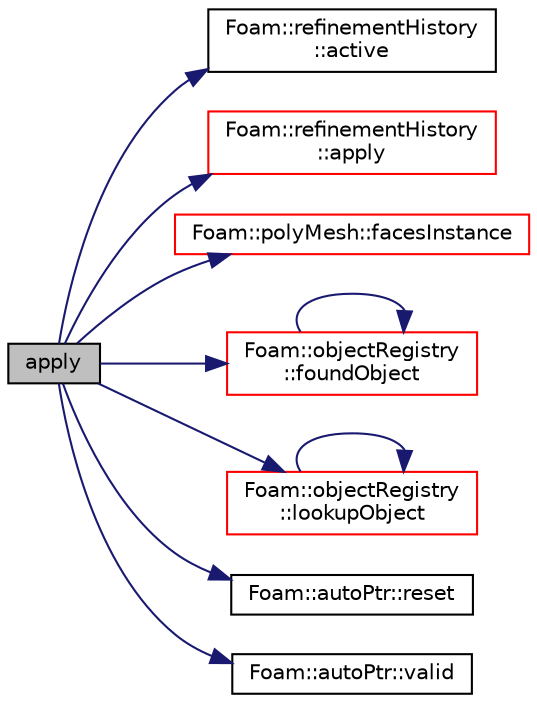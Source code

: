 digraph "apply"
{
  bgcolor="transparent";
  edge [fontname="Helvetica",fontsize="10",labelfontname="Helvetica",labelfontsize="10"];
  node [fontname="Helvetica",fontsize="10",shape=record];
  rankdir="LR";
  Node1 [label="apply",height=0.2,width=0.4,color="black", fillcolor="grey75", style="filled", fontcolor="black"];
  Node1 -> Node2 [color="midnightblue",fontsize="10",style="solid",fontname="Helvetica"];
  Node2 [label="Foam::refinementHistory\l::active",height=0.2,width=0.4,color="black",URL="$a02165.html#a6fd1dc792a0b98e6530a7383d4ef3074",tooltip="Is there unrefinement history? "];
  Node1 -> Node3 [color="midnightblue",fontsize="10",style="solid",fontname="Helvetica"];
  Node3 [label="Foam::refinementHistory\l::apply",height=0.2,width=0.4,color="red",URL="$a02165.html#a8b7f5f0f508d374237f27785f9f4dcdb",tooltip="Apply any additional post-decomposition constraints. "];
  Node1 -> Node4 [color="midnightblue",fontsize="10",style="solid",fontname="Helvetica"];
  Node4 [label="Foam::polyMesh::facesInstance",height=0.2,width=0.4,color="red",URL="$a01954.html#a8a91e85dc9825a7ae05720d4e7b48f2a",tooltip="Return the current instance directory for faces. "];
  Node1 -> Node5 [color="midnightblue",fontsize="10",style="solid",fontname="Helvetica"];
  Node5 [label="Foam::objectRegistry\l::foundObject",height=0.2,width=0.4,color="red",URL="$a01729.html#af3bf58996b7f5a073485a5590fbebd84",tooltip="Is the named Type found? "];
  Node5 -> Node5 [color="midnightblue",fontsize="10",style="solid",fontname="Helvetica"];
  Node1 -> Node6 [color="midnightblue",fontsize="10",style="solid",fontname="Helvetica"];
  Node6 [label="Foam::objectRegistry\l::lookupObject",height=0.2,width=0.4,color="red",URL="$a01729.html#affcae20935bdf1726ec1f822228a2330",tooltip="Lookup and return the object of the given Type. "];
  Node6 -> Node6 [color="midnightblue",fontsize="10",style="solid",fontname="Helvetica"];
  Node1 -> Node7 [color="midnightblue",fontsize="10",style="solid",fontname="Helvetica"];
  Node7 [label="Foam::autoPtr::reset",height=0.2,width=0.4,color="black",URL="$a00082.html#ab46a1bc64c9af6414376c6c18d3bee62",tooltip="If object pointer already set, delete object and set to given. "];
  Node1 -> Node8 [color="midnightblue",fontsize="10",style="solid",fontname="Helvetica"];
  Node8 [label="Foam::autoPtr::valid",height=0.2,width=0.4,color="black",URL="$a00082.html#a8d985300b138b6c5556ab17ed4df3b38",tooltip="Return true if the autoPtr valid (ie, the pointer is set). "];
}
